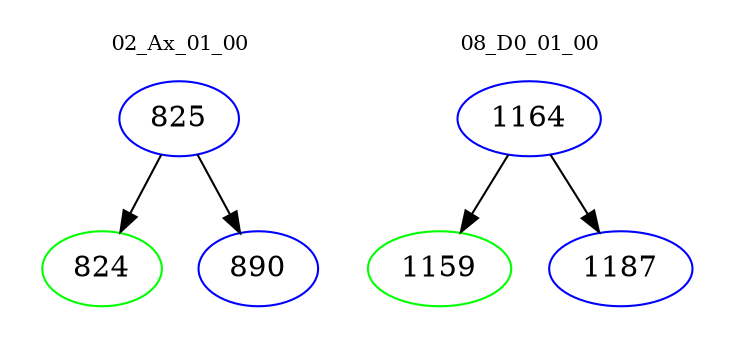 digraph{
subgraph cluster_0 {
color = white
label = "02_Ax_01_00";
fontsize=10;
T0_825 [label="825", color="blue"]
T0_825 -> T0_824 [color="black"]
T0_824 [label="824", color="green"]
T0_825 -> T0_890 [color="black"]
T0_890 [label="890", color="blue"]
}
subgraph cluster_1 {
color = white
label = "08_D0_01_00";
fontsize=10;
T1_1164 [label="1164", color="blue"]
T1_1164 -> T1_1159 [color="black"]
T1_1159 [label="1159", color="green"]
T1_1164 -> T1_1187 [color="black"]
T1_1187 [label="1187", color="blue"]
}
}
